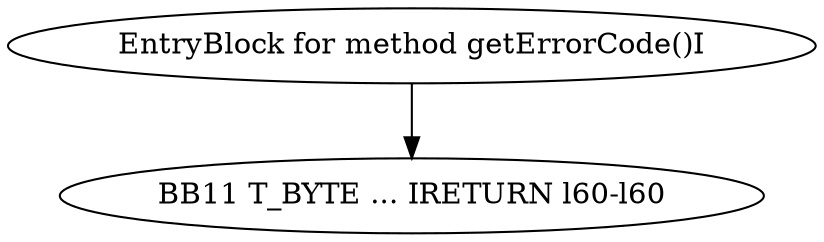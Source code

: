 digraph G {
  1 [ label="BB11 T_BYTE ... IRETURN l60-l60" ];
  2 [ label="EntryBlock for method getErrorCode()I" ];
  2 -> 1 [ label="" ];
}
